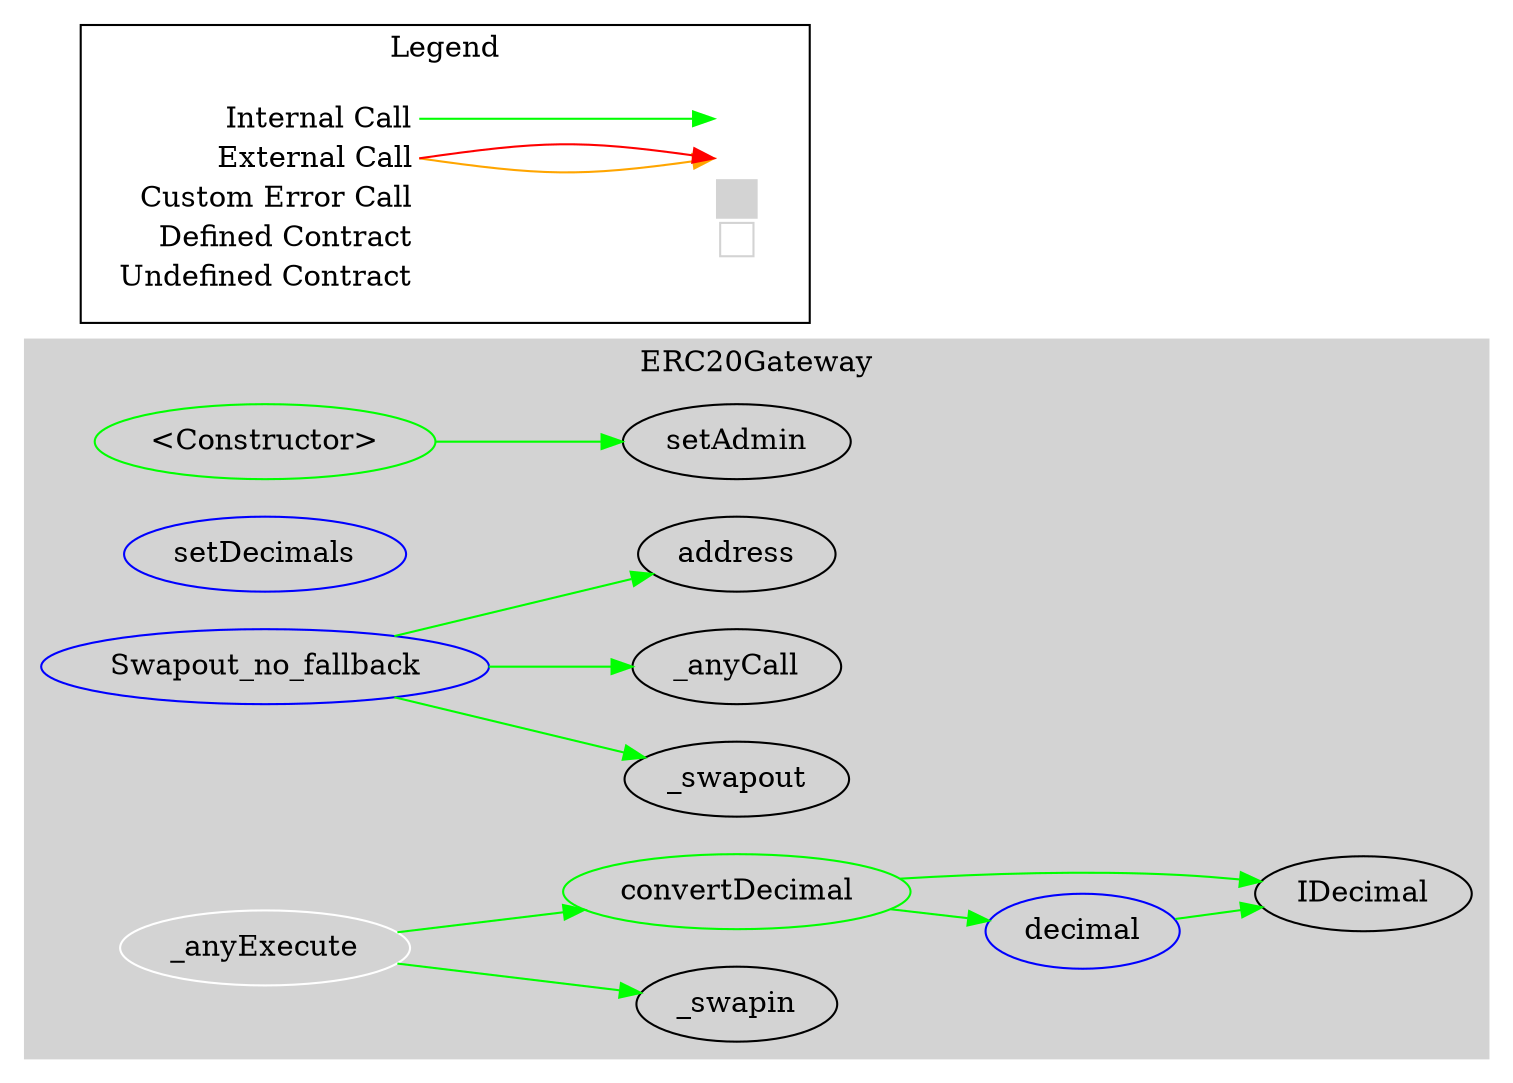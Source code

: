 digraph G {
  graph [ ratio = "auto", page = "100", compound =true ];
subgraph "clusterERC20Gateway" {
  graph [ label = "ERC20Gateway", color = "lightgray", style = "filled", bgcolor = "lightgray" ];
  "ERC20Gateway.<Constructor>" [ label = "<Constructor>", color = "green" ];
  "ERC20Gateway._swapout" [ label = "_swapout" ];
  "ERC20Gateway._swapin" [ label = "_swapin" ];
  "ERC20Gateway.setDecimals" [ label = "setDecimals", color = "blue" ];
  "ERC20Gateway.decimal" [ label = "decimal", color = "blue" ];
  "ERC20Gateway.convertDecimal" [ label = "convertDecimal", color = "green" ];
  "ERC20Gateway.Swapout_no_fallback" [ label = "Swapout_no_fallback", color = "blue" ];
  "ERC20Gateway._anyExecute" [ label = "_anyExecute", color = "white" ];
  "ERC20Gateway.setAdmin" [ label = "setAdmin" ];
  "ERC20Gateway.IDecimal" [ label = "IDecimal" ];
  "ERC20Gateway._anyCall" [ label = "_anyCall" ];
  "ERC20Gateway.address" [ label = "address" ];
}

  "ERC20Gateway.<Constructor>";
  "ERC20Gateway.setAdmin";
  "ERC20Gateway.decimal";
  "ERC20Gateway.IDecimal";
  "ERC20Gateway.convertDecimal";
  "ERC20Gateway.Swapout_no_fallback";
  "ERC20Gateway._swapout";
  "ERC20Gateway._anyCall";
  "ERC20Gateway.address";
  "ERC20Gateway._anyExecute";
  "ERC20Gateway._swapin";
  "ERC20Gateway.<Constructor>" -> "ERC20Gateway.setAdmin" [ color = "green" ];
  "ERC20Gateway.decimal" -> "ERC20Gateway.IDecimal" [ color = "green" ];
  "ERC20Gateway.convertDecimal" -> "ERC20Gateway.decimal" [ color = "green" ];
  "ERC20Gateway.convertDecimal" -> "ERC20Gateway.IDecimal" [ color = "green" ];
  "ERC20Gateway.Swapout_no_fallback" -> "ERC20Gateway._swapout" [ color = "green" ];
  "ERC20Gateway.Swapout_no_fallback" -> "ERC20Gateway._anyCall" [ color = "green" ];
  "ERC20Gateway.Swapout_no_fallback" -> "ERC20Gateway.address" [ color = "green" ];
  "ERC20Gateway._anyExecute" -> "ERC20Gateway.convertDecimal" [ color = "green" ];
  "ERC20Gateway._anyExecute" -> "ERC20Gateway._swapin" [ color = "green" ];


rankdir=LR
node [shape=plaintext]
subgraph cluster_01 { 
label = "Legend";
key [label=<<table border="0" cellpadding="2" cellspacing="0" cellborder="0">
  <tr><td align="right" port="i1">Internal Call</td></tr>
  <tr><td align="right" port="i2">External Call</td></tr>
  <tr><td align="right" port="i2">Custom Error Call</td></tr>
  <tr><td align="right" port="i3">Defined Contract</td></tr>
  <tr><td align="right" port="i4">Undefined Contract</td></tr>
  </table>>]
key2 [label=<<table border="0" cellpadding="2" cellspacing="0" cellborder="0">
  <tr><td port="i1">&nbsp;&nbsp;&nbsp;</td></tr>
  <tr><td port="i2">&nbsp;&nbsp;&nbsp;</td></tr>
  <tr><td port="i3" bgcolor="lightgray">&nbsp;&nbsp;&nbsp;</td></tr>
  <tr><td port="i4">
    <table border="1" cellborder="0" cellspacing="0" cellpadding="7" color="lightgray">
      <tr>
       <td></td>
      </tr>
     </table>
  </td></tr>
  </table>>]
key:i1:e -> key2:i1:w [color="green"]
key:i2:e -> key2:i2:w [color="orange"]
key:i2:e -> key2:i2:w [color="red"]
}
}

